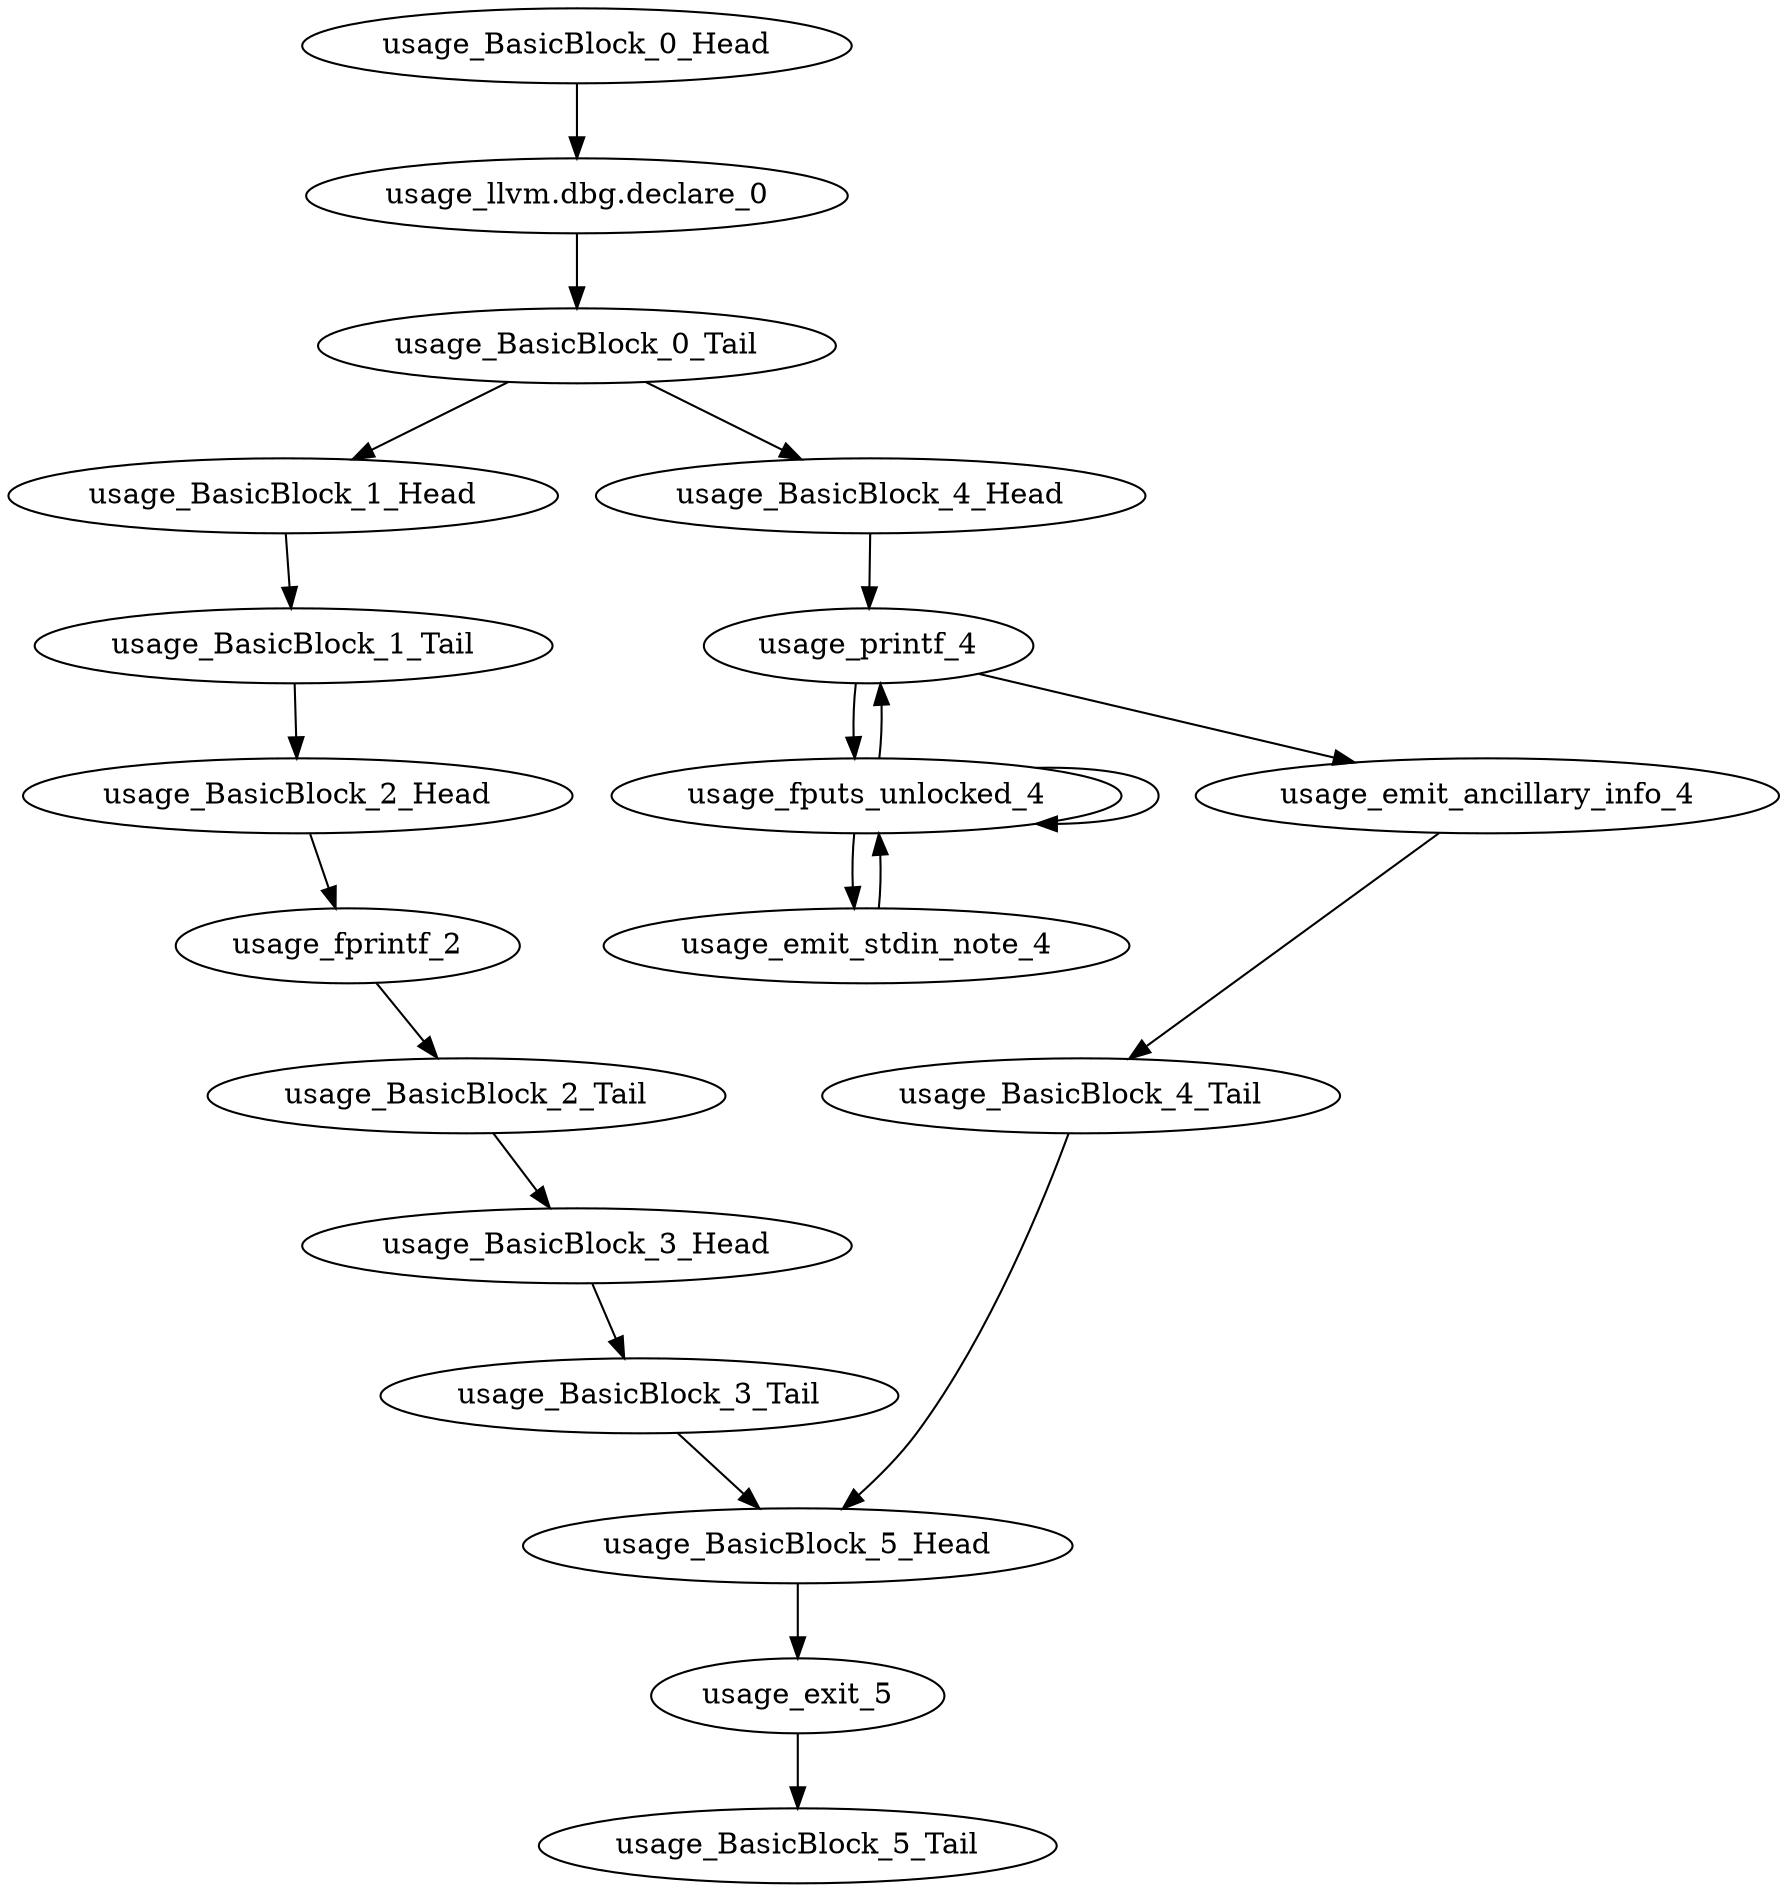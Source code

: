 digraph G {
    "usage_fprintf_2" -> "usage_BasicBlock_2_Tail"
    "usage_BasicBlock_2_Tail" -> "usage_BasicBlock_3_Head"
    "usage_BasicBlock_0_Head" -> "usage_llvm.dbg.declare_0"
    "usage_llvm.dbg.declare_0" -> "usage_BasicBlock_0_Tail"
    "usage_BasicBlock_0_Tail" -> "usage_BasicBlock_1_Head"
    "usage_BasicBlock_0_Tail" -> "usage_BasicBlock_4_Head"
    "usage_BasicBlock_1_Head" -> "usage_BasicBlock_1_Tail"
    "usage_BasicBlock_1_Tail" -> "usage_BasicBlock_2_Head"
    "usage_BasicBlock_2_Head" -> "usage_fprintf_2"
    "usage_BasicBlock_3_Head" -> "usage_BasicBlock_3_Tail"
    "usage_BasicBlock_3_Tail" -> "usage_BasicBlock_5_Head"
    "usage_BasicBlock_4_Head" -> "usage_printf_4"
    "usage_printf_4" -> "usage_fputs_unlocked_4"
    "usage_printf_4" -> "usage_emit_ancillary_info_4"
    "usage_fputs_unlocked_4" -> "usage_printf_4"
    "usage_fputs_unlocked_4" -> "usage_fputs_unlocked_4"
    "usage_fputs_unlocked_4" -> "usage_emit_stdin_note_4"
    "usage_emit_stdin_note_4" -> "usage_fputs_unlocked_4"
    "usage_emit_ancillary_info_4" -> "usage_BasicBlock_4_Tail"
    "usage_BasicBlock_4_Tail" -> "usage_BasicBlock_5_Head"
    "usage_BasicBlock_5_Head" -> "usage_exit_5"
    "usage_exit_5" -> "usage_BasicBlock_5_Tail"
}

